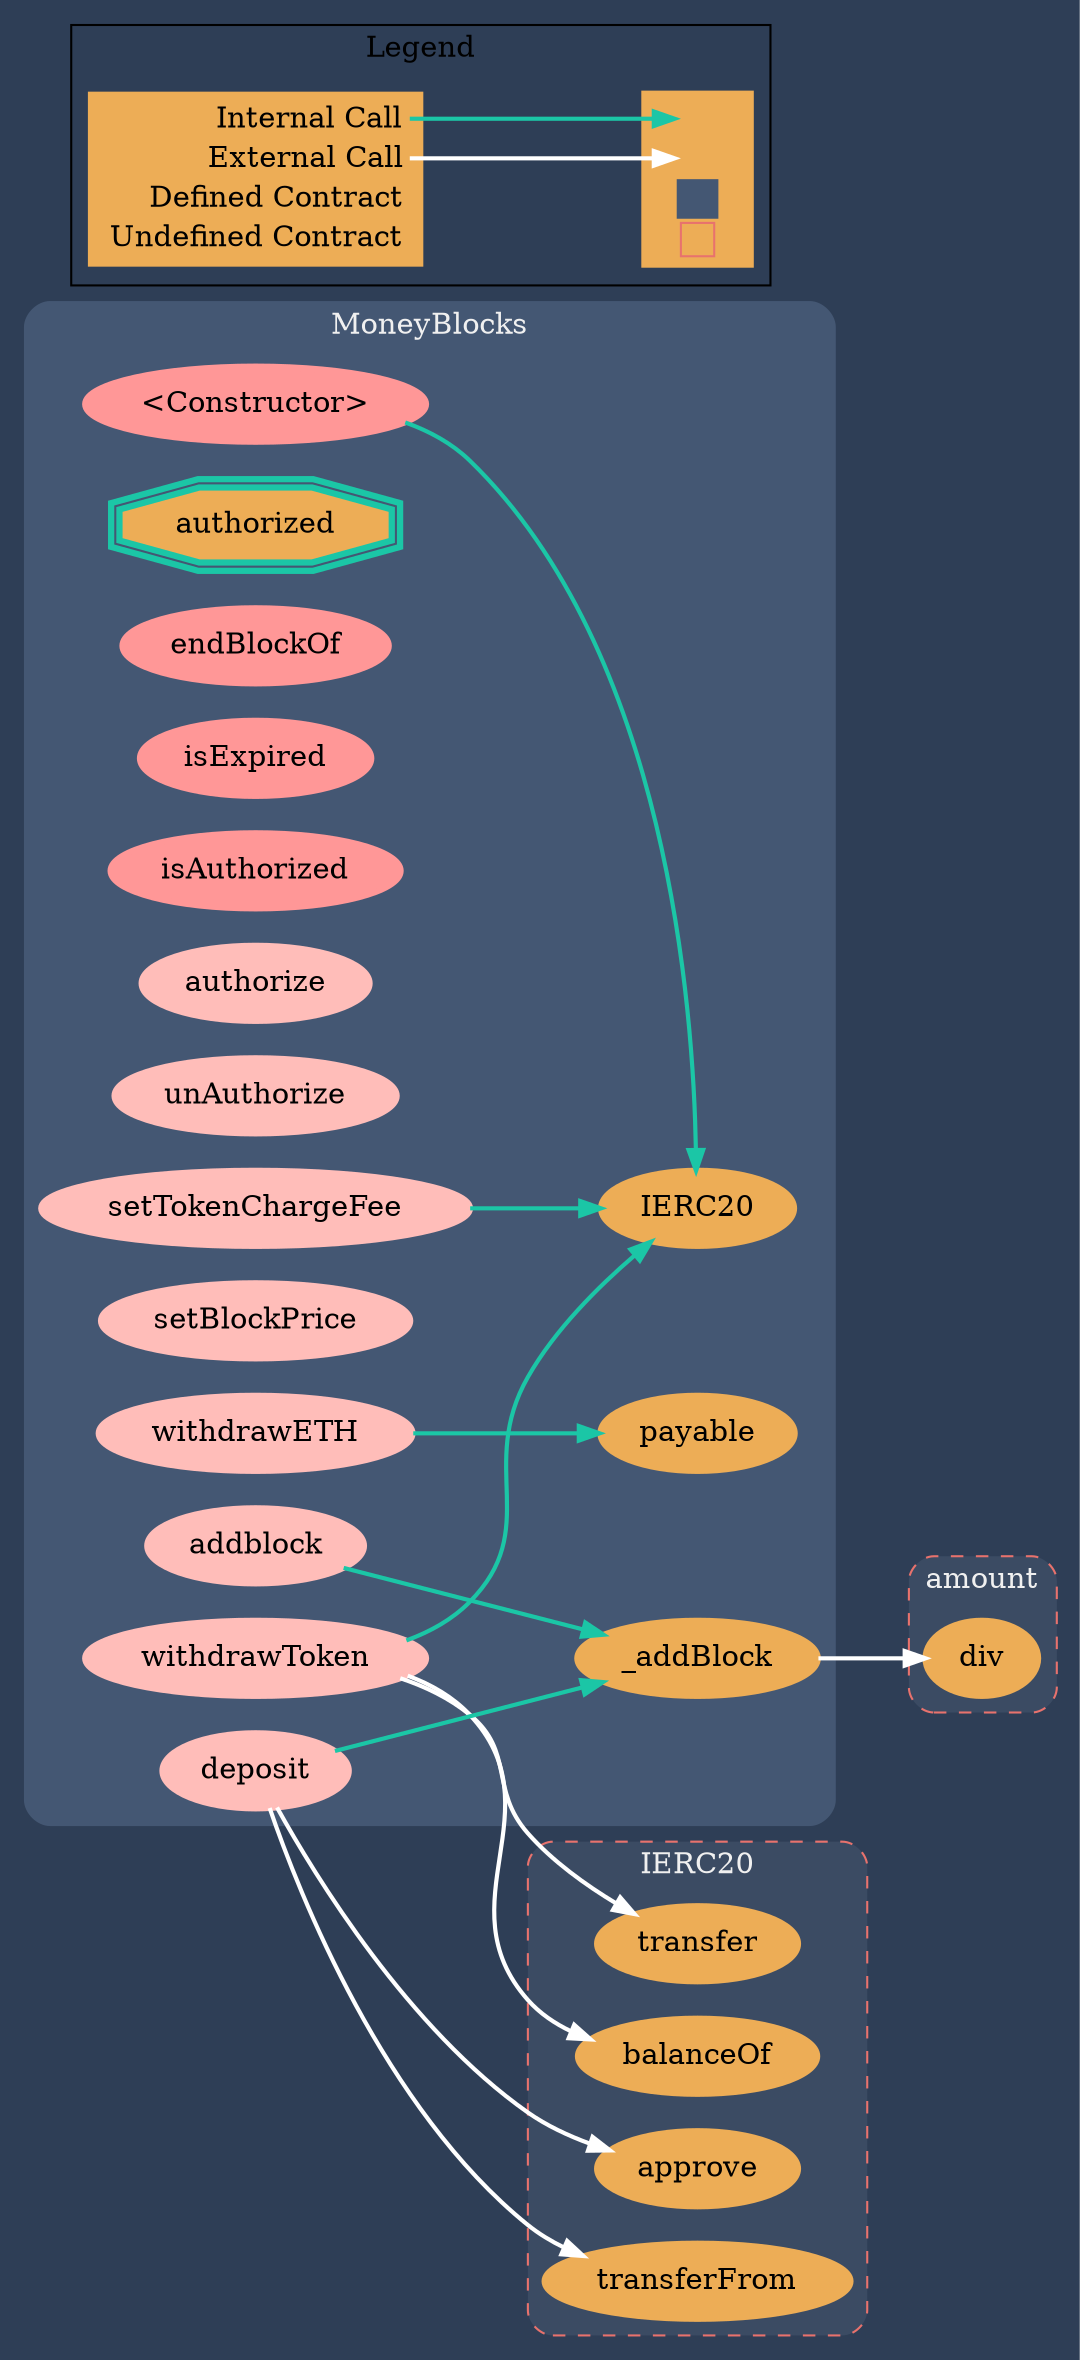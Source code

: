 digraph G {
  graph [ ratio = "auto", page = "100", compound =true, bgcolor = "#2e3e56" ];
  node [ style = "filled", fillcolor = "#edad56", color = "#edad56", penwidth =3 ];
  edge [ color = "#fcfcfc", penwidth =2, fontname = "helvetica Neue Ultra Light" ];
subgraph "clusterMoneyBlocks" {
  graph [ label = "MoneyBlocks", color = "#445773", fontcolor = "#f0f0f0", style = "rounded", bgcolor = "#445773" ];
  "MoneyBlocks.<Constructor>" [ label = "<Constructor>", color = "#FF9797", fillcolor = "#FF9797" ];
  "MoneyBlocks.authorized" [ label = "authorized", color = "#1bc6a6", shape =doubleoctagon ];
  "MoneyBlocks.endBlockOf" [ label = "endBlockOf", color = "#FF9797", fillcolor = "#FF9797" ];
  "MoneyBlocks.isExpired" [ label = "isExpired", color = "#FF9797", fillcolor = "#FF9797" ];
  "MoneyBlocks.isAuthorized" [ label = "isAuthorized", color = "#FF9797", fillcolor = "#FF9797" ];
  "MoneyBlocks.authorize" [ label = "authorize", color = "#ffbdb9", fillcolor = "#ffbdb9" ];
  "MoneyBlocks.unAuthorize" [ label = "unAuthorize", color = "#ffbdb9", fillcolor = "#ffbdb9" ];
  "MoneyBlocks.setTokenChargeFee" [ label = "setTokenChargeFee", color = "#ffbdb9", fillcolor = "#ffbdb9" ];
  "MoneyBlocks.setBlockPrice" [ label = "setBlockPrice", color = "#ffbdb9", fillcolor = "#ffbdb9" ];
  "MoneyBlocks.withdrawETH" [ label = "withdrawETH", color = "#ffbdb9", fillcolor = "#ffbdb9" ];
  "MoneyBlocks.withdrawToken" [ label = "withdrawToken", color = "#ffbdb9", fillcolor = "#ffbdb9" ];
  "MoneyBlocks.deposit" [ label = "deposit", color = "#ffbdb9", fillcolor = "#ffbdb9" ];
  "MoneyBlocks._addBlock" [ label = "_addBlock" ];
  "MoneyBlocks.addblock" [ label = "addblock", color = "#ffbdb9", fillcolor = "#ffbdb9" ];
  "MoneyBlocks.IERC20" [ label = "IERC20" ];
  "MoneyBlocks.payable" [ label = "payable" ];
}

subgraph "clusterIERC20" {
  graph [ label = "IERC20", color = "#e8726d", fontcolor = "#f0f0f0", style = "rounded,dashed", bgcolor = "#3b4b63" ];
  "IERC20.transfer" [ label = "transfer" ];
  "IERC20.balanceOf" [ label = "balanceOf" ];
  "IERC20.approve" [ label = "approve" ];
  "IERC20.transferFrom" [ label = "transferFrom" ];
}

subgraph "clusteramount" {
  graph [ label = "amount", color = "#e8726d", fontcolor = "#f0f0f0", style = "rounded,dashed", bgcolor = "#3b4b63" ];
  "amount.div" [ label = "div" ];
}

  "MoneyBlocks.<Constructor>";
  "MoneyBlocks.IERC20";
  "MoneyBlocks.setTokenChargeFee";
  "MoneyBlocks.withdrawETH";
  "MoneyBlocks.payable";
  "MoneyBlocks.withdrawToken";
  "IERC20.transfer";
  "IERC20.balanceOf";
  "MoneyBlocks.deposit";
  "IERC20.approve";
  "IERC20.transferFrom";
  "MoneyBlocks._addBlock";
  "amount.div";
  "MoneyBlocks.addblock";
  "MoneyBlocks.<Constructor>" -> "MoneyBlocks.IERC20" [ color = "#1bc6a6" ];
  "MoneyBlocks.setTokenChargeFee" -> "MoneyBlocks.IERC20" [ color = "#1bc6a6" ];
  "MoneyBlocks.withdrawETH" -> "MoneyBlocks.payable" [ color = "#1bc6a6" ];
  "MoneyBlocks.withdrawToken" -> "MoneyBlocks.IERC20" [ color = "#1bc6a6" ];
  "MoneyBlocks.withdrawToken" -> "IERC20.transfer" [ color = "white" ];
  "MoneyBlocks.withdrawToken" -> "IERC20.balanceOf" [ color = "white" ];
  "MoneyBlocks.deposit" -> "IERC20.approve" [ color = "white" ];
  "MoneyBlocks.deposit" -> "IERC20.transferFrom" [ color = "white" ];
  "MoneyBlocks.deposit" -> "MoneyBlocks._addBlock" [ color = "#1bc6a6" ];
  "MoneyBlocks._addBlock" -> "amount.div" [ color = "white" ];
  "MoneyBlocks.addblock" -> "MoneyBlocks._addBlock" [ color = "#1bc6a6" ];


rankdir=LR
node [shape=plaintext]
subgraph cluster_01 { 
label = "Legend";
key [label=<<table border="0" cellpadding="2" cellspacing="0" cellborder="0">
  <tr><td align="right" port="i1">Internal Call</td></tr>
  <tr><td align="right" port="i2">External Call</td></tr>
  <tr><td align="right" port="i3">Defined Contract</td></tr>
  <tr><td align="right" port="i4">Undefined Contract</td></tr>
  </table>>]
key2 [label=<<table border="0" cellpadding="2" cellspacing="0" cellborder="0">
  <tr><td port="i1">&nbsp;&nbsp;&nbsp;</td></tr>
  <tr><td port="i2">&nbsp;&nbsp;&nbsp;</td></tr>
  <tr><td port="i3" bgcolor="#445773">&nbsp;&nbsp;&nbsp;</td></tr>
  <tr><td port="i4">
    <table border="1" cellborder="0" cellspacing="0" cellpadding="7" color="#e8726d">
      <tr>
       <td></td>
      </tr>
     </table>
  </td></tr>
  </table>>]
key:i1:e -> key2:i1:w [color="#1bc6a6"]
key:i2:e -> key2:i2:w [color="white"]
}
}
